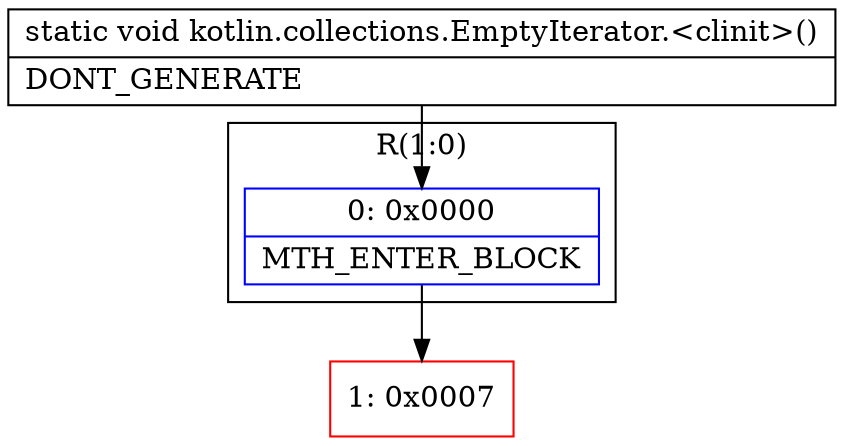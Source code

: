 digraph "CFG forkotlin.collections.EmptyIterator.\<clinit\>()V" {
subgraph cluster_Region_981574668 {
label = "R(1:0)";
node [shape=record,color=blue];
Node_0 [shape=record,label="{0\:\ 0x0000|MTH_ENTER_BLOCK\l}"];
}
Node_1 [shape=record,color=red,label="{1\:\ 0x0007}"];
MethodNode[shape=record,label="{static void kotlin.collections.EmptyIterator.\<clinit\>()  | DONT_GENERATE\l}"];
MethodNode -> Node_0;
Node_0 -> Node_1;
}


